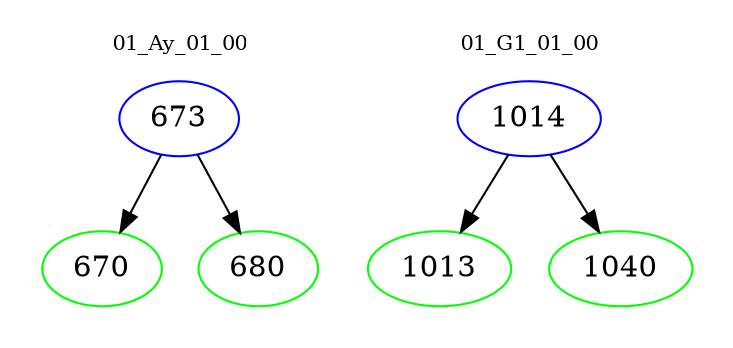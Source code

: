 digraph{
subgraph cluster_0 {
color = white
label = "01_Ay_01_00";
fontsize=10;
T0_673 [label="673", color="blue"]
T0_673 -> T0_670 [color="black"]
T0_670 [label="670", color="green"]
T0_673 -> T0_680 [color="black"]
T0_680 [label="680", color="green"]
}
subgraph cluster_1 {
color = white
label = "01_G1_01_00";
fontsize=10;
T1_1014 [label="1014", color="blue"]
T1_1014 -> T1_1013 [color="black"]
T1_1013 [label="1013", color="green"]
T1_1014 -> T1_1040 [color="black"]
T1_1040 [label="1040", color="green"]
}
}
